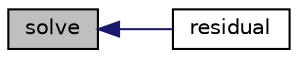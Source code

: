 digraph "solve"
{
  bgcolor="transparent";
  edge [fontname="Helvetica",fontsize="10",labelfontname="Helvetica",labelfontsize="10"];
  node [fontname="Helvetica",fontsize="10",shape=record];
  rankdir="LR";
  Node1 [label="solve",height=0.2,width=0.4,color="black", fillcolor="grey75", style="filled" fontcolor="black"];
  Node1 -> Node2 [dir="back",color="midnightblue",fontsize="10",style="solid",fontname="Helvetica"];
  Node2 [label="residual",height=0.2,width=0.4,color="black",URL="$classFoam_1_1fvMatrix.html#a4a74ee25a4d4e355df76ce3081cacc41",tooltip="Return the matrix residual. "];
}
